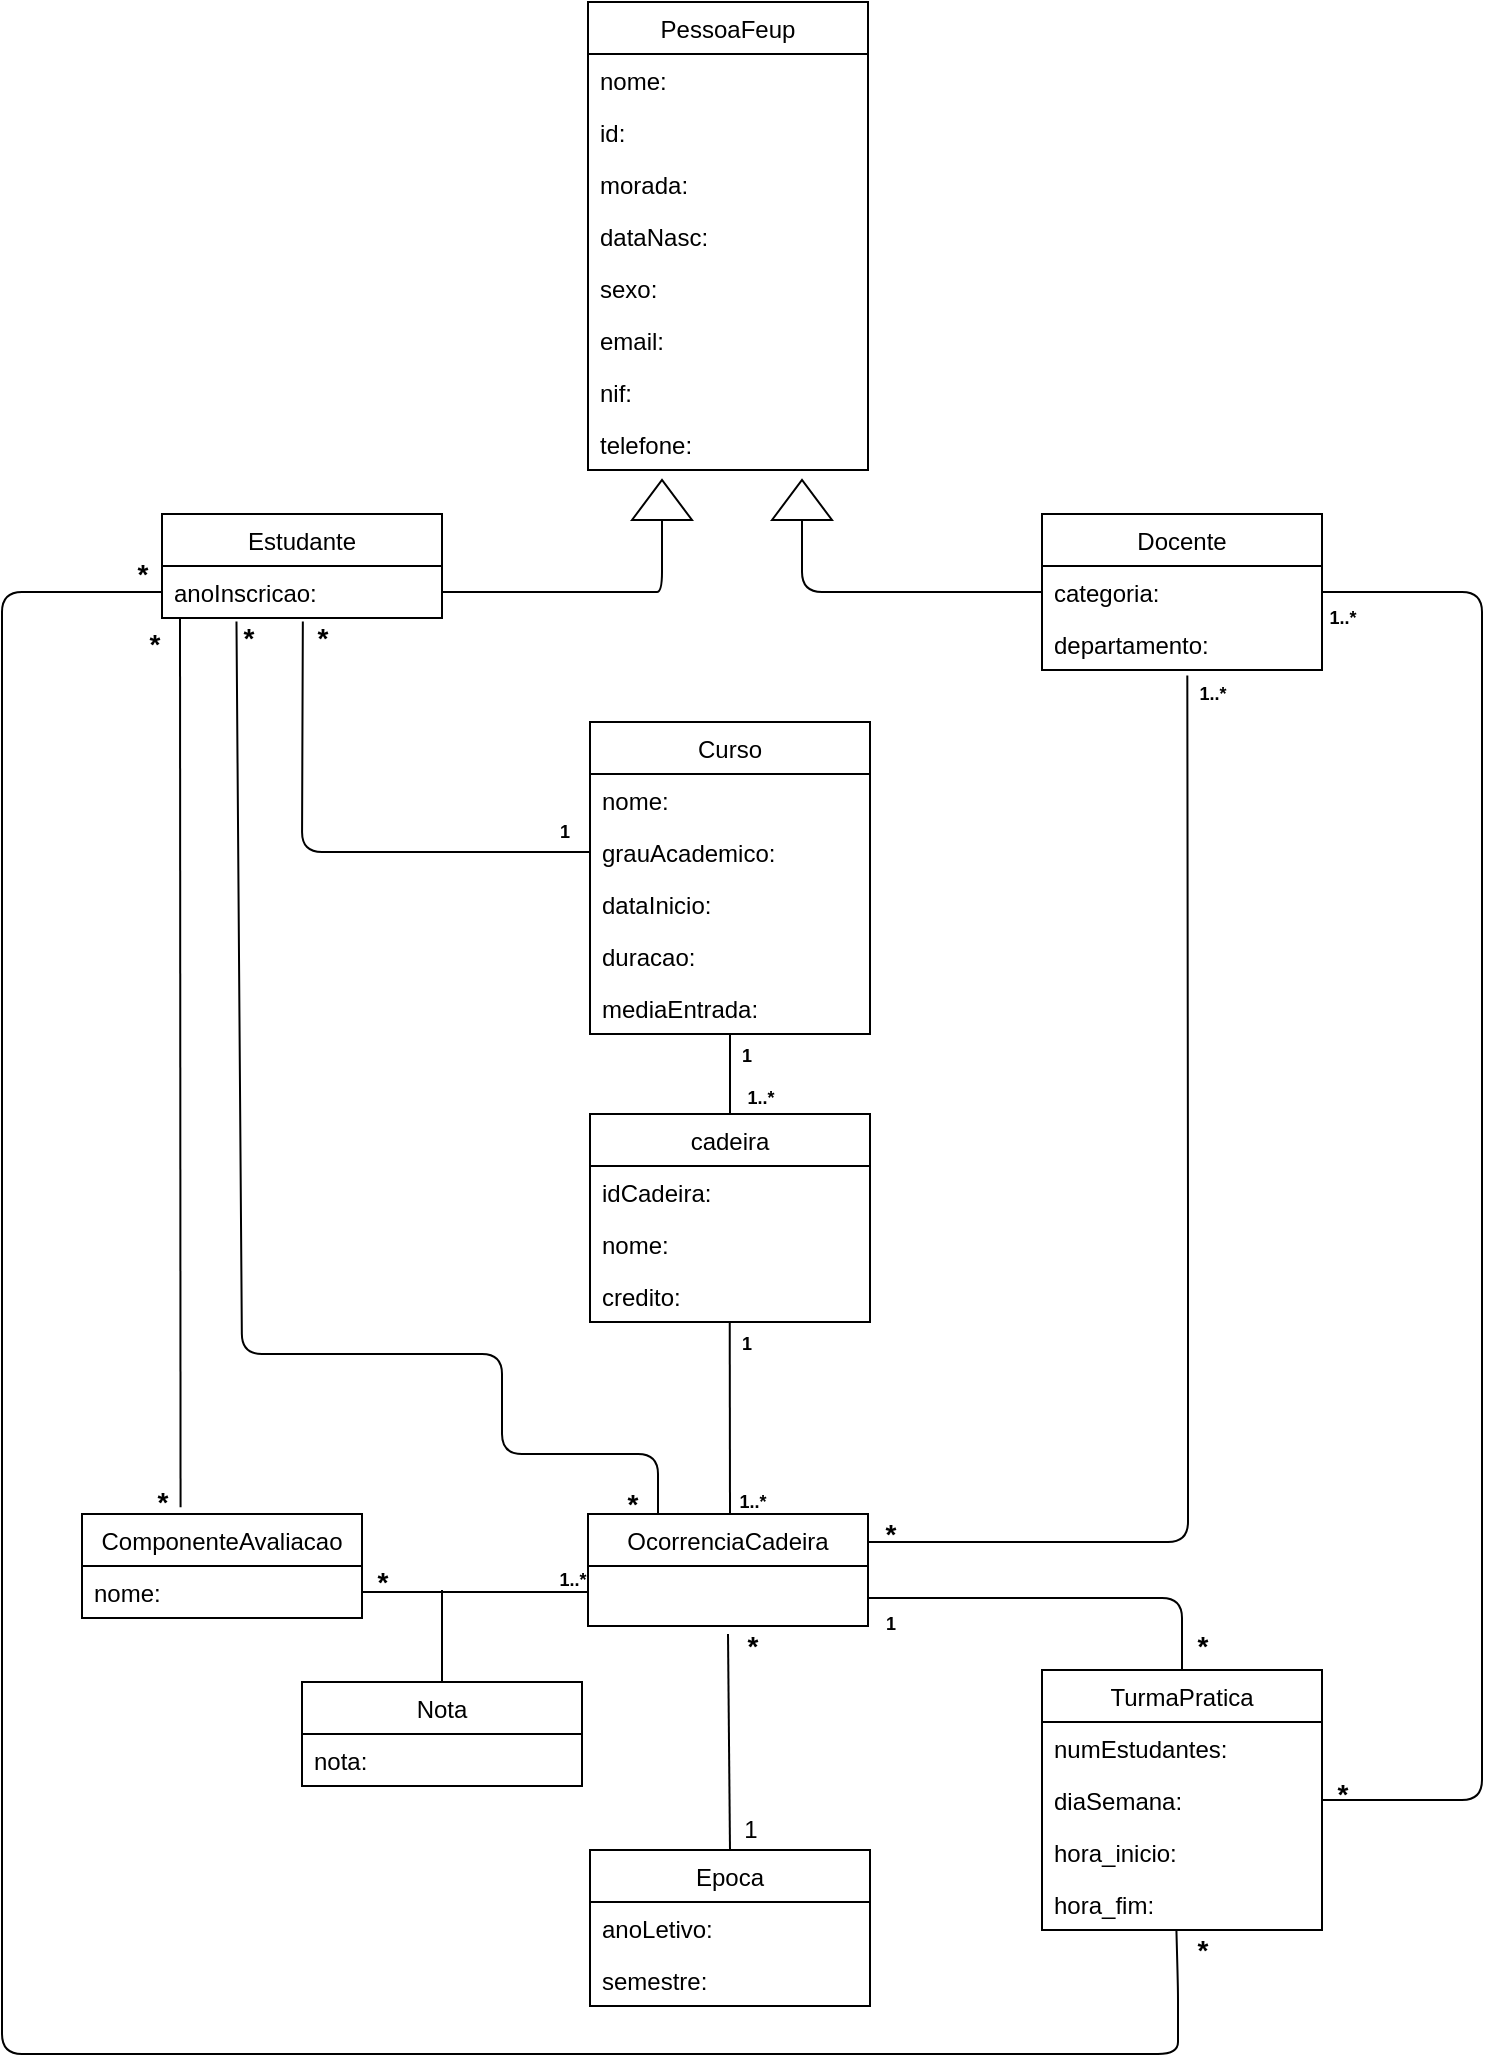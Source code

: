 <mxfile version="13.1.3" type="device"><diagram id="d7LpSjRp7Q46uOrxwOj7" name="Modelo Conceptual"><mxGraphModel dx="1038" dy="499" grid="1" gridSize="10" guides="1" tooltips="1" connect="1" arrows="1" fold="1" page="1" pageScale="1" pageWidth="827" pageHeight="1169" math="0" shadow="0"><root><mxCell id="4ptNPu3zkqweSRHVNAvZ-0"/><mxCell id="4ptNPu3zkqweSRHVNAvZ-1" parent="4ptNPu3zkqweSRHVNAvZ-0"/><mxCell id="tby6hrzwDhZLxo_QM7lI-17" value="PessoaFeup" style="swimlane;fontStyle=0;childLayout=stackLayout;horizontal=1;startSize=26;fillColor=none;horizontalStack=0;resizeParent=1;resizeParentMax=0;resizeLast=0;collapsible=1;marginBottom=0;" parent="4ptNPu3zkqweSRHVNAvZ-1" vertex="1"><mxGeometry x="343" y="76" width="140" height="234" as="geometry"/></mxCell><mxCell id="tby6hrzwDhZLxo_QM7lI-18" value="nome: " style="text;strokeColor=none;fillColor=none;align=left;verticalAlign=top;spacingLeft=4;spacingRight=4;overflow=hidden;rotatable=0;points=[[0,0.5],[1,0.5]];portConstraint=eastwest;" parent="tby6hrzwDhZLxo_QM7lI-17" vertex="1"><mxGeometry y="26" width="140" height="26" as="geometry"/></mxCell><mxCell id="tby6hrzwDhZLxo_QM7lI-19" value="id:" style="text;strokeColor=none;fillColor=none;align=left;verticalAlign=top;spacingLeft=4;spacingRight=4;overflow=hidden;rotatable=0;points=[[0,0.5],[1,0.5]];portConstraint=eastwest;" parent="tby6hrzwDhZLxo_QM7lI-17" vertex="1"><mxGeometry y="52" width="140" height="26" as="geometry"/></mxCell><mxCell id="iVoNyIiTKMbWrIPZD3BO-11" value="morada:" style="text;strokeColor=none;fillColor=none;align=left;verticalAlign=top;spacingLeft=4;spacingRight=4;overflow=hidden;rotatable=0;points=[[0,0.5],[1,0.5]];portConstraint=eastwest;" parent="tby6hrzwDhZLxo_QM7lI-17" vertex="1"><mxGeometry y="78" width="140" height="26" as="geometry"/></mxCell><mxCell id="tby6hrzwDhZLxo_QM7lI-20" value="dataNasc:" style="text;strokeColor=none;fillColor=none;align=left;verticalAlign=top;spacingLeft=4;spacingRight=4;overflow=hidden;rotatable=0;points=[[0,0.5],[1,0.5]];portConstraint=eastwest;" parent="tby6hrzwDhZLxo_QM7lI-17" vertex="1"><mxGeometry y="104" width="140" height="26" as="geometry"/></mxCell><mxCell id="tby6hrzwDhZLxo_QM7lI-26" value="sexo:" style="text;strokeColor=none;fillColor=none;align=left;verticalAlign=top;spacingLeft=4;spacingRight=4;overflow=hidden;rotatable=0;points=[[0,0.5],[1,0.5]];portConstraint=eastwest;" parent="tby6hrzwDhZLxo_QM7lI-17" vertex="1"><mxGeometry y="130" width="140" height="26" as="geometry"/></mxCell><mxCell id="tby6hrzwDhZLxo_QM7lI-27" value="email:" style="text;strokeColor=none;fillColor=none;align=left;verticalAlign=top;spacingLeft=4;spacingRight=4;overflow=hidden;rotatable=0;points=[[0,0.5],[1,0.5]];portConstraint=eastwest;" parent="tby6hrzwDhZLxo_QM7lI-17" vertex="1"><mxGeometry y="156" width="140" height="26" as="geometry"/></mxCell><mxCell id="uQg8kE9yHrgiMNUJrHKK-1" value="nif:" style="text;strokeColor=none;fillColor=none;align=left;verticalAlign=top;spacingLeft=4;spacingRight=4;overflow=hidden;rotatable=0;points=[[0,0.5],[1,0.5]];portConstraint=eastwest;" parent="tby6hrzwDhZLxo_QM7lI-17" vertex="1"><mxGeometry y="182" width="140" height="26" as="geometry"/></mxCell><mxCell id="uQg8kE9yHrgiMNUJrHKK-2" value="telefone:" style="text;strokeColor=none;fillColor=none;align=left;verticalAlign=top;spacingLeft=4;spacingRight=4;overflow=hidden;rotatable=0;points=[[0,0.5],[1,0.5]];portConstraint=eastwest;" parent="tby6hrzwDhZLxo_QM7lI-17" vertex="1"><mxGeometry y="208" width="140" height="26" as="geometry"/></mxCell><mxCell id="tby6hrzwDhZLxo_QM7lI-35" value="Estudante" style="swimlane;fontStyle=0;childLayout=stackLayout;horizontal=1;startSize=26;fillColor=none;horizontalStack=0;resizeParent=1;resizeParentMax=0;resizeLast=0;collapsible=1;marginBottom=0;" parent="4ptNPu3zkqweSRHVNAvZ-1" vertex="1"><mxGeometry x="130" y="332" width="140" height="52" as="geometry"/></mxCell><mxCell id="tby6hrzwDhZLxo_QM7lI-36" value="anoInscricao:" style="text;strokeColor=none;fillColor=none;align=left;verticalAlign=top;spacingLeft=4;spacingRight=4;overflow=hidden;rotatable=0;points=[[0,0.5],[1,0.5]];portConstraint=eastwest;" parent="tby6hrzwDhZLxo_QM7lI-35" vertex="1"><mxGeometry y="26" width="140" height="26" as="geometry"/></mxCell><mxCell id="tby6hrzwDhZLxo_QM7lI-29" value="Docente" style="swimlane;fontStyle=0;childLayout=stackLayout;horizontal=1;startSize=26;fillColor=none;horizontalStack=0;resizeParent=1;resizeParentMax=0;resizeLast=0;collapsible=1;marginBottom=0;" parent="4ptNPu3zkqweSRHVNAvZ-1" vertex="1"><mxGeometry x="570" y="332" width="140" height="78" as="geometry"/></mxCell><mxCell id="tby6hrzwDhZLxo_QM7lI-31" value="categoria:" style="text;strokeColor=none;fillColor=none;align=left;verticalAlign=top;spacingLeft=4;spacingRight=4;overflow=hidden;rotatable=0;points=[[0,0.5],[1,0.5]];portConstraint=eastwest;" parent="tby6hrzwDhZLxo_QM7lI-29" vertex="1"><mxGeometry y="26" width="140" height="26" as="geometry"/></mxCell><mxCell id="tby6hrzwDhZLxo_QM7lI-32" value="departamento:" style="text;strokeColor=none;fillColor=none;align=left;verticalAlign=top;spacingLeft=4;spacingRight=4;overflow=hidden;rotatable=0;points=[[0,0.5],[1,0.5]];portConstraint=eastwest;" parent="tby6hrzwDhZLxo_QM7lI-29" vertex="1"><mxGeometry y="52" width="140" height="26" as="geometry"/></mxCell><mxCell id="tby6hrzwDhZLxo_QM7lI-83" value="" style="triangle;whiteSpace=wrap;html=1;rotation=-90;" parent="4ptNPu3zkqweSRHVNAvZ-1" vertex="1"><mxGeometry x="370" y="310" width="20" height="30" as="geometry"/></mxCell><mxCell id="tby6hrzwDhZLxo_QM7lI-84" value="" style="triangle;whiteSpace=wrap;html=1;rotation=-90;" parent="4ptNPu3zkqweSRHVNAvZ-1" vertex="1"><mxGeometry x="440" y="310" width="20" height="30" as="geometry"/></mxCell><mxCell id="tby6hrzwDhZLxo_QM7lI-85" value="" style="endArrow=none;html=1;exitX=1;exitY=0.5;exitDx=0;exitDy=0;entryX=0;entryY=0.5;entryDx=0;entryDy=0;" parent="4ptNPu3zkqweSRHVNAvZ-1" target="tby6hrzwDhZLxo_QM7lI-83" edge="1"><mxGeometry width="50" height="50" relative="1" as="geometry"><mxPoint x="270" y="371" as="sourcePoint"/><mxPoint x="560" y="422" as="targetPoint"/><Array as="points"><mxPoint x="370" y="371"/><mxPoint x="380" y="371"/></Array></mxGeometry></mxCell><mxCell id="tby6hrzwDhZLxo_QM7lI-86" value="" style="endArrow=none;html=1;exitX=0;exitY=0.5;exitDx=0;exitDy=0;entryX=0;entryY=0.5;entryDx=0;entryDy=0;" parent="4ptNPu3zkqweSRHVNAvZ-1" source="tby6hrzwDhZLxo_QM7lI-84" edge="1"><mxGeometry width="50" height="50" relative="1" as="geometry"><mxPoint x="510" y="472" as="sourcePoint"/><mxPoint x="570" y="371" as="targetPoint"/><Array as="points"><mxPoint x="450" y="371"/></Array></mxGeometry></mxCell><mxCell id="tby6hrzwDhZLxo_QM7lI-39" value="Curso" style="swimlane;fontStyle=0;childLayout=stackLayout;horizontal=1;startSize=26;fillColor=none;horizontalStack=0;resizeParent=1;resizeParentMax=0;resizeLast=0;collapsible=1;marginBottom=0;" parent="4ptNPu3zkqweSRHVNAvZ-1" vertex="1"><mxGeometry x="344" y="436" width="140" height="156" as="geometry"/></mxCell><mxCell id="tby6hrzwDhZLxo_QM7lI-40" value="nome: " style="text;strokeColor=none;fillColor=none;align=left;verticalAlign=top;spacingLeft=4;spacingRight=4;overflow=hidden;rotatable=0;points=[[0,0.5],[1,0.5]];portConstraint=eastwest;" parent="tby6hrzwDhZLxo_QM7lI-39" vertex="1"><mxGeometry y="26" width="140" height="26" as="geometry"/></mxCell><mxCell id="tby6hrzwDhZLxo_QM7lI-41" value="grauAcademico:" style="text;strokeColor=none;fillColor=none;align=left;verticalAlign=top;spacingLeft=4;spacingRight=4;overflow=hidden;rotatable=0;points=[[0,0.5],[1,0.5]];portConstraint=eastwest;" parent="tby6hrzwDhZLxo_QM7lI-39" vertex="1"><mxGeometry y="52" width="140" height="26" as="geometry"/></mxCell><mxCell id="tby6hrzwDhZLxo_QM7lI-42" value="dataInicio:" style="text;strokeColor=none;fillColor=none;align=left;verticalAlign=top;spacingLeft=4;spacingRight=4;overflow=hidden;rotatable=0;points=[[0,0.5],[1,0.5]];portConstraint=eastwest;" parent="tby6hrzwDhZLxo_QM7lI-39" vertex="1"><mxGeometry y="78" width="140" height="26" as="geometry"/></mxCell><mxCell id="tby6hrzwDhZLxo_QM7lI-43" value="duracao:" style="text;strokeColor=none;fillColor=none;align=left;verticalAlign=top;spacingLeft=4;spacingRight=4;overflow=hidden;rotatable=0;points=[[0,0.5],[1,0.5]];portConstraint=eastwest;" parent="tby6hrzwDhZLxo_QM7lI-39" vertex="1"><mxGeometry y="104" width="140" height="26" as="geometry"/></mxCell><mxCell id="tby6hrzwDhZLxo_QM7lI-44" value="mediaEntrada:" style="text;strokeColor=none;fillColor=none;align=left;verticalAlign=top;spacingLeft=4;spacingRight=4;overflow=hidden;rotatable=0;points=[[0,0.5],[1,0.5]];portConstraint=eastwest;" parent="tby6hrzwDhZLxo_QM7lI-39" vertex="1"><mxGeometry y="130" width="140" height="26" as="geometry"/></mxCell><mxCell id="tby6hrzwDhZLxo_QM7lI-87" value="" style="endArrow=none;html=1;entryX=0;entryY=0.5;entryDx=0;entryDy=0;exitX=0.503;exitY=1.069;exitDx=0;exitDy=0;exitPerimeter=0;" parent="4ptNPu3zkqweSRHVNAvZ-1" source="tby6hrzwDhZLxo_QM7lI-36" target="tby6hrzwDhZLxo_QM7lI-41" edge="1"><mxGeometry width="50" height="50" relative="1" as="geometry"><mxPoint x="200" y="414" as="sourcePoint"/><mxPoint x="560" y="602" as="targetPoint"/><Array as="points"><mxPoint x="200" y="501"/></Array></mxGeometry></mxCell><mxCell id="tby6hrzwDhZLxo_QM7lI-88" value="" style="endArrow=none;html=1;exitX=0.5;exitY=0;exitDx=0;exitDy=0;" parent="4ptNPu3zkqweSRHVNAvZ-1" source="tby6hrzwDhZLxo_QM7lI-76" edge="1"><mxGeometry width="50" height="50" relative="1" as="geometry"><mxPoint x="510" y="762" as="sourcePoint"/><mxPoint x="414" y="592" as="targetPoint"/></mxGeometry></mxCell><mxCell id="tby6hrzwDhZLxo_QM7lI-89" value="" style="endArrow=none;html=1;entryX=0.519;entryY=1.104;entryDx=0;entryDy=0;entryPerimeter=0;exitX=1;exitY=0.25;exitDx=0;exitDy=0;" parent="4ptNPu3zkqweSRHVNAvZ-1" source="tby6hrzwDhZLxo_QM7lI-45" target="tby6hrzwDhZLxo_QM7lI-32" edge="1"><mxGeometry width="50" height="50" relative="1" as="geometry"><mxPoint x="643" y="840" as="sourcePoint"/><mxPoint x="560" y="532" as="targetPoint"/><Array as="points"><mxPoint x="643" y="846"/><mxPoint x="643" y="682"/></Array></mxGeometry></mxCell><mxCell id="tby6hrzwDhZLxo_QM7lI-91" value="" style="endArrow=none;html=1;exitX=0.5;exitY=0;exitDx=0;exitDy=0;entryX=0.499;entryY=1;entryDx=0;entryDy=0;entryPerimeter=0;" parent="4ptNPu3zkqweSRHVNAvZ-1" target="tby6hrzwDhZLxo_QM7lI-79" edge="1"><mxGeometry width="50" height="50" relative="1" as="geometry"><mxPoint x="414" y="832" as="sourcePoint"/><mxPoint x="510" y="752" as="targetPoint"/></mxGeometry></mxCell><mxCell id="tby6hrzwDhZLxo_QM7lI-92" value="" style="endArrow=none;html=1;exitX=1;exitY=0.75;exitDx=0;exitDy=0;entryX=0.5;entryY=0;entryDx=0;entryDy=0;" parent="4ptNPu3zkqweSRHVNAvZ-1" source="tby6hrzwDhZLxo_QM7lI-45" target="tby6hrzwDhZLxo_QM7lI-69" edge="1"><mxGeometry width="50" height="50" relative="1" as="geometry"><mxPoint x="520" y="882" as="sourcePoint"/><mxPoint x="570" y="832" as="targetPoint"/><Array as="points"><mxPoint x="640" y="874"/></Array></mxGeometry></mxCell><mxCell id="tby6hrzwDhZLxo_QM7lI-45" value="OcorrenciaCadeira" style="swimlane;fontStyle=0;childLayout=stackLayout;horizontal=1;startSize=26;fillColor=none;horizontalStack=0;resizeParent=1;resizeParentMax=0;resizeLast=0;collapsible=1;marginBottom=0;" parent="4ptNPu3zkqweSRHVNAvZ-1" vertex="1"><mxGeometry x="343" y="832" width="140" height="56" as="geometry"/></mxCell><mxCell id="tby6hrzwDhZLxo_QM7lI-96" value="" style="endArrow=none;html=1;entryX=0.5;entryY=0;entryDx=0;entryDy=0;" parent="4ptNPu3zkqweSRHVNAvZ-1" target="tby6hrzwDhZLxo_QM7lI-93" edge="1"><mxGeometry width="50" height="50" relative="1" as="geometry"><mxPoint x="413" y="892" as="sourcePoint"/><mxPoint x="510" y="832" as="targetPoint"/></mxGeometry></mxCell><mxCell id="tby6hrzwDhZLxo_QM7lI-57" value="ComponenteAvaliacao" style="swimlane;fontStyle=0;childLayout=stackLayout;horizontal=1;startSize=26;fillColor=none;horizontalStack=0;resizeParent=1;resizeParentMax=0;resizeLast=0;collapsible=1;marginBottom=0;" parent="4ptNPu3zkqweSRHVNAvZ-1" vertex="1"><mxGeometry x="90" y="832" width="140" height="52" as="geometry"/></mxCell><mxCell id="tby6hrzwDhZLxo_QM7lI-58" value="nome:" style="text;strokeColor=none;fillColor=none;align=left;verticalAlign=top;spacingLeft=4;spacingRight=4;overflow=hidden;rotatable=0;points=[[0,0.5],[1,0.5]];portConstraint=eastwest;" parent="tby6hrzwDhZLxo_QM7lI-57" vertex="1"><mxGeometry y="26" width="140" height="26" as="geometry"/></mxCell><mxCell id="tby6hrzwDhZLxo_QM7lI-97" value="" style="endArrow=none;html=1;entryX=0.25;entryY=0;entryDx=0;entryDy=0;exitX=0.212;exitY=0.085;exitDx=0;exitDy=0;exitPerimeter=0;" parent="4ptNPu3zkqweSRHVNAvZ-1" source="_8HD-RxZDn5h58wlce3p-14" target="tby6hrzwDhZLxo_QM7lI-45" edge="1"><mxGeometry width="50" height="50" relative="1" as="geometry"><mxPoint x="170" y="432" as="sourcePoint"/><mxPoint x="155" y="752" as="targetPoint"/><Array as="points"><mxPoint x="170" y="752"/><mxPoint x="300" y="752"/><mxPoint x="300" y="802"/><mxPoint x="378" y="802"/></Array></mxGeometry></mxCell><mxCell id="tby6hrzwDhZLxo_QM7lI-98" value="" style="endArrow=none;html=1;exitX=1;exitY=0.5;exitDx=0;exitDy=0;entryX=0;entryY=0.5;entryDx=0;entryDy=0;" parent="4ptNPu3zkqweSRHVNAvZ-1" source="tby6hrzwDhZLxo_QM7lI-58" edge="1"><mxGeometry width="50" height="50" relative="1" as="geometry"><mxPoint x="390" y="852" as="sourcePoint"/><mxPoint x="343.0" y="871.0" as="targetPoint"/></mxGeometry></mxCell><mxCell id="tby6hrzwDhZLxo_QM7lI-99" value="" style="endArrow=none;html=1;entryX=0.5;entryY=0;entryDx=0;entryDy=0;" parent="4ptNPu3zkqweSRHVNAvZ-1" target="tby6hrzwDhZLxo_QM7lI-51" edge="1"><mxGeometry width="50" height="50" relative="1" as="geometry"><mxPoint x="270" y="870" as="sourcePoint"/><mxPoint x="410" y="832" as="targetPoint"/></mxGeometry></mxCell><mxCell id="_8HD-RxZDn5h58wlce3p-4" value="&lt;font style=&quot;font-size: 14px&quot;&gt;&lt;b&gt;*&lt;/b&gt;&lt;/font&gt;" style="text;html=1;align=center;verticalAlign=middle;resizable=0;points=[];autosize=1;" parent="4ptNPu3zkqweSRHVNAvZ-1" vertex="1"><mxGeometry x="200" y="384" width="20" height="20" as="geometry"/></mxCell><mxCell id="_8HD-RxZDn5h58wlce3p-5" value="&lt;b&gt;&lt;font style=&quot;font-size: 9px&quot;&gt;1&lt;/font&gt;&lt;/b&gt;" style="text;html=1;align=center;verticalAlign=middle;resizable=0;points=[];autosize=1;" parent="4ptNPu3zkqweSRHVNAvZ-1" vertex="1"><mxGeometry x="321" y="480" width="20" height="20" as="geometry"/></mxCell><mxCell id="_8HD-RxZDn5h58wlce3p-6" value="&lt;font style=&quot;font-size: 14px&quot;&gt;&lt;b style=&quot;font-size: 9px&quot;&gt;1..*&lt;/b&gt;&lt;/font&gt;" style="text;html=1;align=center;verticalAlign=middle;resizable=0;points=[];autosize=1;" parent="4ptNPu3zkqweSRHVNAvZ-1" vertex="1"><mxGeometry x="414" y="612" width="30" height="20" as="geometry"/></mxCell><mxCell id="_8HD-RxZDn5h58wlce3p-9" value="&lt;font style=&quot;font-size: 14px&quot;&gt;&lt;b style=&quot;font-size: 9px&quot;&gt;1..*&lt;/b&gt;&lt;/font&gt;" style="text;html=1;align=center;verticalAlign=middle;resizable=0;points=[];autosize=1;" parent="4ptNPu3zkqweSRHVNAvZ-1" vertex="1"><mxGeometry x="640" y="410" width="30" height="20" as="geometry"/></mxCell><mxCell id="_8HD-RxZDn5h58wlce3p-10" value="&lt;font style=&quot;font-size: 14px&quot;&gt;&lt;b&gt;*&lt;/b&gt;&lt;/font&gt;" style="text;html=1;align=center;verticalAlign=middle;resizable=0;points=[];autosize=1;" parent="4ptNPu3zkqweSRHVNAvZ-1" vertex="1"><mxGeometry x="484" y="832" width="20" height="20" as="geometry"/></mxCell><mxCell id="_8HD-RxZDn5h58wlce3p-11" value="&lt;font style=&quot;font-size: 14px&quot;&gt;&lt;b&gt;*&lt;/b&gt;&lt;/font&gt;" style="text;html=1;align=center;verticalAlign=middle;resizable=0;points=[];autosize=1;" parent="4ptNPu3zkqweSRHVNAvZ-1" vertex="1"><mxGeometry x="710" y="962" width="20" height="20" as="geometry"/></mxCell><mxCell id="_8HD-RxZDn5h58wlce3p-13" value="&lt;b&gt;&lt;font style=&quot;font-size: 9px&quot;&gt;1&lt;/font&gt;&lt;/b&gt;" style="text;html=1;align=center;verticalAlign=middle;resizable=0;points=[];autosize=1;" parent="4ptNPu3zkqweSRHVNAvZ-1" vertex="1"><mxGeometry x="484" y="876" width="20" height="20" as="geometry"/></mxCell><mxCell id="_8HD-RxZDn5h58wlce3p-14" value="&lt;font style=&quot;font-size: 14px&quot;&gt;&lt;b&gt;*&lt;/b&gt;&lt;/font&gt;" style="text;html=1;align=center;verticalAlign=middle;resizable=0;points=[];autosize=1;" parent="4ptNPu3zkqweSRHVNAvZ-1" vertex="1"><mxGeometry x="163" y="384" width="20" height="20" as="geometry"/></mxCell><mxCell id="_8HD-RxZDn5h58wlce3p-15" value="&lt;font style=&quot;font-size: 14px&quot;&gt;&lt;b&gt;*&lt;/b&gt;&lt;/font&gt;" style="text;html=1;align=center;verticalAlign=middle;resizable=0;points=[];autosize=1;" parent="4ptNPu3zkqweSRHVNAvZ-1" vertex="1"><mxGeometry x="355" y="817" width="20" height="20" as="geometry"/></mxCell><mxCell id="_8HD-RxZDn5h58wlce3p-18" value="&lt;font style=&quot;font-size: 14px&quot;&gt;&lt;b&gt;*&lt;/b&gt;&lt;/font&gt;" style="text;html=1;align=center;verticalAlign=middle;resizable=0;points=[];autosize=1;" parent="4ptNPu3zkqweSRHVNAvZ-1" vertex="1"><mxGeometry x="230" y="856" width="20" height="20" as="geometry"/></mxCell><mxCell id="_8HD-RxZDn5h58wlce3p-20" value="&lt;b&gt;&lt;font style=&quot;font-size: 9px&quot;&gt;1..*&lt;/font&gt;&lt;/b&gt;" style="text;html=1;align=center;verticalAlign=middle;resizable=0;points=[];autosize=1;" parent="4ptNPu3zkqweSRHVNAvZ-1" vertex="1"><mxGeometry x="320" y="854" width="30" height="20" as="geometry"/></mxCell><mxCell id="_8HD-RxZDn5h58wlce3p-32" value="&lt;div&gt;1&lt;br&gt;&lt;/div&gt;" style="text;html=1;align=center;verticalAlign=middle;resizable=0;points=[];autosize=1;" parent="4ptNPu3zkqweSRHVNAvZ-1" vertex="1"><mxGeometry x="414" y="980" width="20" height="20" as="geometry"/></mxCell><mxCell id="_8HD-RxZDn5h58wlce3p-33" value="&lt;font style=&quot;font-size: 14px&quot;&gt;&lt;b&gt;*&lt;/b&gt;&lt;/font&gt;" style="text;html=1;align=center;verticalAlign=middle;resizable=0;points=[];autosize=1;" parent="4ptNPu3zkqweSRHVNAvZ-1" vertex="1"><mxGeometry x="415" y="888" width="20" height="20" as="geometry"/></mxCell><mxCell id="_8HD-RxZDn5h58wlce3p-34" value="&lt;b&gt;&lt;font style=&quot;font-size: 9px&quot;&gt;1&lt;/font&gt;&lt;/b&gt;" style="text;html=1;align=center;verticalAlign=middle;resizable=0;points=[];autosize=1;" parent="4ptNPu3zkqweSRHVNAvZ-1" vertex="1"><mxGeometry x="412" y="592" width="20" height="20" as="geometry"/></mxCell><mxCell id="iVoNyIiTKMbWrIPZD3BO-14" value="&lt;font size=&quot;1&quot;&gt;&lt;b style=&quot;font-size: 9px&quot;&gt;1..*&lt;/b&gt;&lt;/font&gt;" style="text;html=1;align=center;verticalAlign=middle;resizable=0;points=[];autosize=1;" parent="4ptNPu3zkqweSRHVNAvZ-1" vertex="1"><mxGeometry x="410" y="815" width="30" height="20" as="geometry"/></mxCell><mxCell id="iVoNyIiTKMbWrIPZD3BO-15" value="&lt;b&gt;&lt;font style=&quot;font-size: 9px&quot;&gt;1&lt;/font&gt;&lt;/b&gt;" style="text;html=1;align=center;verticalAlign=middle;resizable=0;points=[];autosize=1;" parent="4ptNPu3zkqweSRHVNAvZ-1" vertex="1"><mxGeometry x="412" y="736" width="20" height="20" as="geometry"/></mxCell><mxCell id="iVoNyIiTKMbWrIPZD3BO-16" value="" style="endArrow=none;html=1;exitX=0.352;exitY=-0.064;exitDx=0;exitDy=0;exitPerimeter=0;" parent="4ptNPu3zkqweSRHVNAvZ-1" source="tby6hrzwDhZLxo_QM7lI-57" edge="1"><mxGeometry width="50" height="50" relative="1" as="geometry"><mxPoint x="170" y="712" as="sourcePoint"/><mxPoint x="139" y="384" as="targetPoint"/></mxGeometry></mxCell><mxCell id="iVoNyIiTKMbWrIPZD3BO-17" value="" style="endArrow=none;html=1;exitX=0;exitY=0.5;exitDx=0;exitDy=0;entryX=0.48;entryY=0.992;entryDx=0;entryDy=0;entryPerimeter=0;" parent="4ptNPu3zkqweSRHVNAvZ-1" source="tby6hrzwDhZLxo_QM7lI-36" target="uQg8kE9yHrgiMNUJrHKK-4" edge="1"><mxGeometry width="50" height="50" relative="1" as="geometry"><mxPoint x="190" y="652" as="sourcePoint"/><mxPoint x="700" y="1030" as="targetPoint"/><Array as="points"><mxPoint x="50" y="371"/><mxPoint x="50" y="1102"/><mxPoint x="638" y="1102"/><mxPoint x="638" y="1090"/><mxPoint x="638" y="1070"/></Array></mxGeometry></mxCell><mxCell id="iVoNyIiTKMbWrIPZD3BO-20" value="&lt;font style=&quot;font-size: 14px&quot;&gt;&lt;b&gt;*&lt;/b&gt;&lt;/font&gt;" style="text;html=1;align=center;verticalAlign=middle;resizable=0;points=[];autosize=1;" parent="4ptNPu3zkqweSRHVNAvZ-1" vertex="1"><mxGeometry x="640" y="1040" width="20" height="20" as="geometry"/></mxCell><mxCell id="iVoNyIiTKMbWrIPZD3BO-21" value="&lt;font style=&quot;font-size: 14px&quot;&gt;&lt;b&gt;*&lt;/b&gt;&lt;/font&gt;" style="text;html=1;align=center;verticalAlign=middle;resizable=0;points=[];autosize=1;" parent="4ptNPu3zkqweSRHVNAvZ-1" vertex="1"><mxGeometry x="110" y="352" width="20" height="20" as="geometry"/></mxCell><mxCell id="iVoNyIiTKMbWrIPZD3BO-22" value="" style="endArrow=none;html=1;exitX=1;exitY=0.5;exitDx=0;exitDy=0;entryX=1;entryY=0.5;entryDx=0;entryDy=0;" parent="4ptNPu3zkqweSRHVNAvZ-1" source="tby6hrzwDhZLxo_QM7lI-69" target="tby6hrzwDhZLxo_QM7lI-31" edge="1"><mxGeometry width="50" height="50" relative="1" as="geometry"><mxPoint x="190" y="692" as="sourcePoint"/><mxPoint x="780" y="372" as="targetPoint"/><Array as="points"><mxPoint x="790" y="975"/><mxPoint x="790" y="371"/></Array></mxGeometry></mxCell><mxCell id="iVoNyIiTKMbWrIPZD3BO-23" value="&lt;font style=&quot;font-size: 14px&quot;&gt;&lt;b&gt;*&lt;/b&gt;&lt;/font&gt;" style="text;html=1;align=center;verticalAlign=middle;resizable=0;points=[];autosize=1;" parent="4ptNPu3zkqweSRHVNAvZ-1" vertex="1"><mxGeometry x="120" y="816" width="20" height="20" as="geometry"/></mxCell><mxCell id="iVoNyIiTKMbWrIPZD3BO-24" value="&lt;font style=&quot;font-size: 14px&quot;&gt;&lt;b&gt;*&lt;/b&gt;&lt;/font&gt;" style="text;html=1;align=center;verticalAlign=middle;resizable=0;points=[];autosize=1;" parent="4ptNPu3zkqweSRHVNAvZ-1" vertex="1"><mxGeometry x="116" y="387" width="20" height="20" as="geometry"/></mxCell><mxCell id="iVoNyIiTKMbWrIPZD3BO-25" value="&lt;font style=&quot;font-size: 14px&quot;&gt;&lt;b&gt;*&lt;/b&gt;&lt;/font&gt;" style="text;html=1;align=center;verticalAlign=middle;resizable=0;points=[];autosize=1;" parent="4ptNPu3zkqweSRHVNAvZ-1" vertex="1"><mxGeometry x="640" y="888" width="20" height="20" as="geometry"/></mxCell><mxCell id="iVoNyIiTKMbWrIPZD3BO-26" value="&lt;font style=&quot;font-size: 14px&quot;&gt;&lt;b style=&quot;font-size: 9px&quot;&gt;1..*&lt;/b&gt;&lt;/font&gt;" style="text;html=1;align=center;verticalAlign=middle;resizable=0;points=[];autosize=1;" parent="4ptNPu3zkqweSRHVNAvZ-1" vertex="1"><mxGeometry x="705" y="372" width="30" height="20" as="geometry"/></mxCell><mxCell id="tby6hrzwDhZLxo_QM7lI-76" value="cadeira" style="swimlane;fontStyle=0;childLayout=stackLayout;horizontal=1;startSize=26;fillColor=none;horizontalStack=0;resizeParent=1;resizeParentMax=0;resizeLast=0;collapsible=1;marginBottom=0;" parent="4ptNPu3zkqweSRHVNAvZ-1" vertex="1"><mxGeometry x="344" y="632" width="140" height="104" as="geometry"/></mxCell><mxCell id="tby6hrzwDhZLxo_QM7lI-78" value="idCadeira:" style="text;strokeColor=none;fillColor=none;align=left;verticalAlign=top;spacingLeft=4;spacingRight=4;overflow=hidden;rotatable=0;points=[[0,0.5],[1,0.5]];portConstraint=eastwest;" parent="tby6hrzwDhZLxo_QM7lI-76" vertex="1"><mxGeometry y="26" width="140" height="26" as="geometry"/></mxCell><mxCell id="iVoNyIiTKMbWrIPZD3BO-13" value="nome:" style="text;strokeColor=none;fillColor=none;align=left;verticalAlign=top;spacingLeft=4;spacingRight=4;overflow=hidden;rotatable=0;points=[[0,0.5],[1,0.5]];portConstraint=eastwest;" parent="tby6hrzwDhZLxo_QM7lI-76" vertex="1"><mxGeometry y="52" width="140" height="26" as="geometry"/></mxCell><mxCell id="tby6hrzwDhZLxo_QM7lI-79" value="credito:" style="text;strokeColor=none;fillColor=none;align=left;verticalAlign=top;spacingLeft=4;spacingRight=4;overflow=hidden;rotatable=0;points=[[0,0.5],[1,0.5]];portConstraint=eastwest;" parent="tby6hrzwDhZLxo_QM7lI-76" vertex="1"><mxGeometry y="78" width="140" height="26" as="geometry"/></mxCell><mxCell id="tby6hrzwDhZLxo_QM7lI-69" value="TurmaPratica" style="swimlane;fontStyle=0;childLayout=stackLayout;horizontal=1;startSize=26;fillColor=none;horizontalStack=0;resizeParent=1;resizeParentMax=0;resizeLast=0;collapsible=1;marginBottom=0;" parent="4ptNPu3zkqweSRHVNAvZ-1" vertex="1"><mxGeometry x="570" y="910" width="140" height="130" as="geometry"/></mxCell><mxCell id="tby6hrzwDhZLxo_QM7lI-71" value="numEstudantes:" style="text;strokeColor=none;fillColor=none;align=left;verticalAlign=top;spacingLeft=4;spacingRight=4;overflow=hidden;rotatable=0;points=[[0,0.5],[1,0.5]];portConstraint=eastwest;" parent="tby6hrzwDhZLxo_QM7lI-69" vertex="1"><mxGeometry y="26" width="140" height="26" as="geometry"/></mxCell><mxCell id="tby6hrzwDhZLxo_QM7lI-72" value="diaSemana:" style="text;strokeColor=none;fillColor=none;align=left;verticalAlign=top;spacingLeft=4;spacingRight=4;overflow=hidden;rotatable=0;points=[[0,0.5],[1,0.5]];portConstraint=eastwest;" parent="tby6hrzwDhZLxo_QM7lI-69" vertex="1"><mxGeometry y="52" width="140" height="26" as="geometry"/></mxCell><mxCell id="uQg8kE9yHrgiMNUJrHKK-3" value="hora_inicio:" style="text;strokeColor=none;fillColor=none;align=left;verticalAlign=top;spacingLeft=4;spacingRight=4;overflow=hidden;rotatable=0;points=[[0,0.5],[1,0.5]];portConstraint=eastwest;" parent="tby6hrzwDhZLxo_QM7lI-69" vertex="1"><mxGeometry y="78" width="140" height="26" as="geometry"/></mxCell><mxCell id="uQg8kE9yHrgiMNUJrHKK-4" value="hora_fim:" style="text;strokeColor=none;fillColor=none;align=left;verticalAlign=top;spacingLeft=4;spacingRight=4;overflow=hidden;rotatable=0;points=[[0,0.5],[1,0.5]];portConstraint=eastwest;" parent="tby6hrzwDhZLxo_QM7lI-69" vertex="1"><mxGeometry y="104" width="140" height="26" as="geometry"/></mxCell><mxCell id="tby6hrzwDhZLxo_QM7lI-51" value="Nota" style="swimlane;fontStyle=0;childLayout=stackLayout;horizontal=1;startSize=26;fillColor=none;horizontalStack=0;resizeParent=1;resizeParentMax=0;resizeLast=0;collapsible=1;marginBottom=0;" parent="4ptNPu3zkqweSRHVNAvZ-1" vertex="1"><mxGeometry x="200" y="916" width="140" height="52" as="geometry"/></mxCell><mxCell id="tby6hrzwDhZLxo_QM7lI-52" value="nota:" style="text;strokeColor=none;fillColor=none;align=left;verticalAlign=top;spacingLeft=4;spacingRight=4;overflow=hidden;rotatable=0;points=[[0,0.5],[1,0.5]];portConstraint=eastwest;" parent="tby6hrzwDhZLxo_QM7lI-51" vertex="1"><mxGeometry y="26" width="140" height="26" as="geometry"/></mxCell><mxCell id="tby6hrzwDhZLxo_QM7lI-93" value="Epoca" style="swimlane;fontStyle=0;childLayout=stackLayout;horizontal=1;startSize=26;fillColor=none;horizontalStack=0;resizeParent=1;resizeParentMax=0;resizeLast=0;collapsible=1;marginBottom=0;" parent="4ptNPu3zkqweSRHVNAvZ-1" vertex="1"><mxGeometry x="344" y="1000" width="140" height="78" as="geometry"/></mxCell><mxCell id="tby6hrzwDhZLxo_QM7lI-94" value="anoLetivo:" style="text;strokeColor=none;fillColor=none;align=left;verticalAlign=top;spacingLeft=4;spacingRight=4;overflow=hidden;rotatable=0;points=[[0,0.5],[1,0.5]];portConstraint=eastwest;" parent="tby6hrzwDhZLxo_QM7lI-93" vertex="1"><mxGeometry y="26" width="140" height="26" as="geometry"/></mxCell><mxCell id="tby6hrzwDhZLxo_QM7lI-95" value="semestre:" style="text;strokeColor=none;fillColor=none;align=left;verticalAlign=top;spacingLeft=4;spacingRight=4;overflow=hidden;rotatable=0;points=[[0,0.5],[1,0.5]];portConstraint=eastwest;" parent="tby6hrzwDhZLxo_QM7lI-93" vertex="1"><mxGeometry y="52" width="140" height="26" as="geometry"/></mxCell></root></mxGraphModel></diagram></mxfile>
